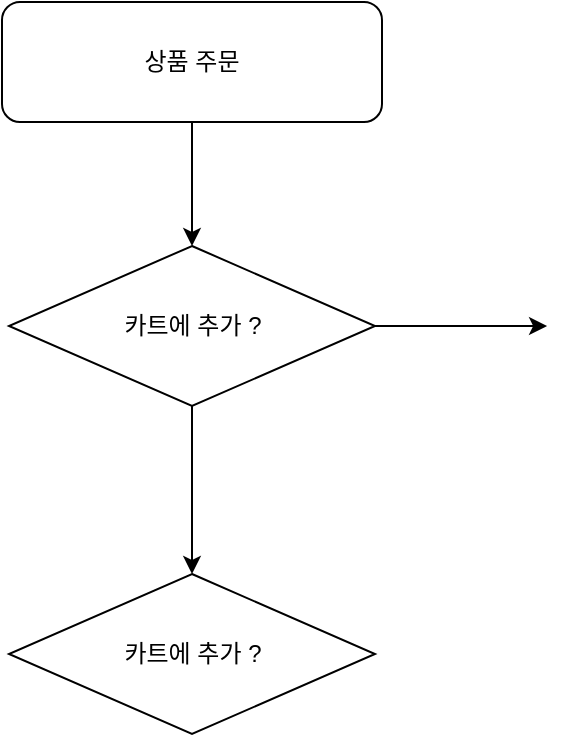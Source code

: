 <mxfile version="25.0.3">
  <diagram name="페이지-1" id="bycbs2B0DnJQBn-LFZGj">
    <mxGraphModel dx="448" dy="649" grid="0" gridSize="10" guides="1" tooltips="1" connect="1" arrows="1" fold="1" page="1" pageScale="1" pageWidth="827" pageHeight="1169" math="0" shadow="0">
      <root>
        <mxCell id="0" />
        <mxCell id="1" parent="0" />
        <mxCell id="C1pm3hpFXIxknAUTrPOj-7" style="edgeStyle=orthogonalEdgeStyle;rounded=0;orthogonalLoop=1;jettySize=auto;html=1;" edge="1" parent="1" source="C1pm3hpFXIxknAUTrPOj-2" target="C1pm3hpFXIxknAUTrPOj-5">
          <mxGeometry relative="1" as="geometry" />
        </mxCell>
        <mxCell id="C1pm3hpFXIxknAUTrPOj-2" value="상품 주문" style="rounded=1;whiteSpace=wrap;html=1;" vertex="1" parent="1">
          <mxGeometry x="124" y="142" width="190" height="60" as="geometry" />
        </mxCell>
        <mxCell id="C1pm3hpFXIxknAUTrPOj-8" style="edgeStyle=orthogonalEdgeStyle;rounded=0;orthogonalLoop=1;jettySize=auto;html=1;" edge="1" parent="1" source="C1pm3hpFXIxknAUTrPOj-5" target="C1pm3hpFXIxknAUTrPOj-11">
          <mxGeometry relative="1" as="geometry">
            <mxPoint x="219" y="413.967" as="targetPoint" />
          </mxGeometry>
        </mxCell>
        <mxCell id="C1pm3hpFXIxknAUTrPOj-9" style="edgeStyle=orthogonalEdgeStyle;rounded=0;orthogonalLoop=1;jettySize=auto;html=1;" edge="1" parent="1" source="C1pm3hpFXIxknAUTrPOj-5">
          <mxGeometry relative="1" as="geometry">
            <mxPoint x="396.54" y="304" as="targetPoint" />
          </mxGeometry>
        </mxCell>
        <mxCell id="C1pm3hpFXIxknAUTrPOj-5" value="카트에 추가 ?" style="rhombus;whiteSpace=wrap;html=1;" vertex="1" parent="1">
          <mxGeometry x="127.5" y="264" width="183" height="80" as="geometry" />
        </mxCell>
        <mxCell id="C1pm3hpFXIxknAUTrPOj-11" value="카트에 추가 ?" style="rhombus;whiteSpace=wrap;html=1;" vertex="1" parent="1">
          <mxGeometry x="127.5" y="428" width="183" height="80" as="geometry" />
        </mxCell>
      </root>
    </mxGraphModel>
  </diagram>
</mxfile>
